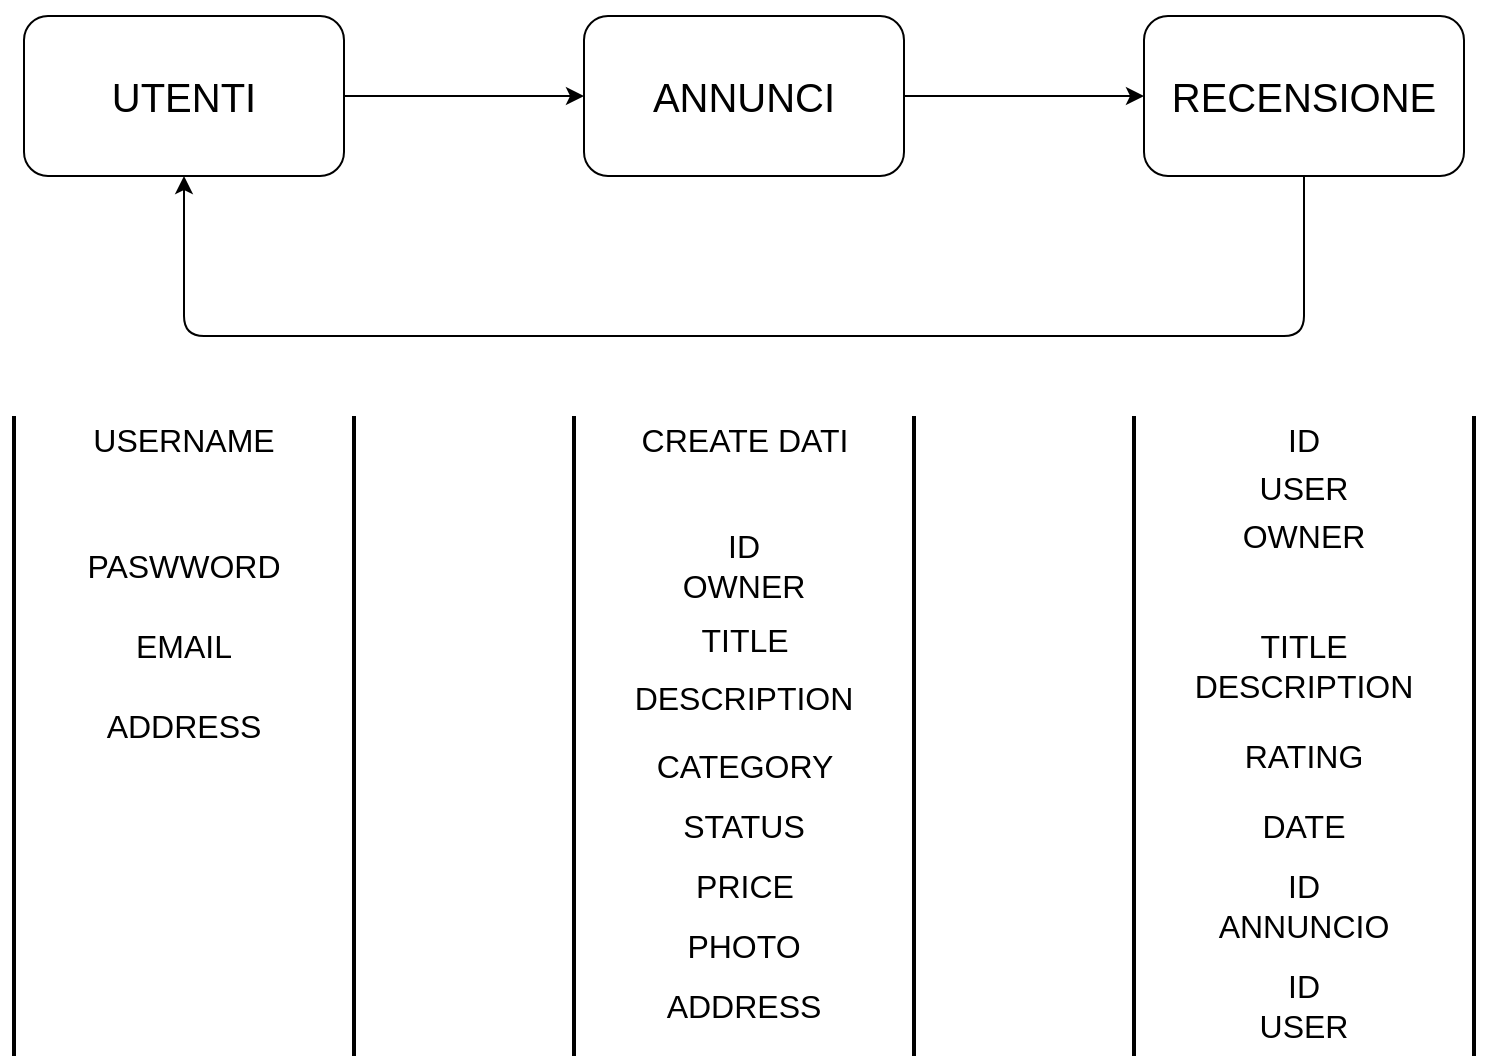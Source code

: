<mxfile>
    <diagram id="zw79dIP_LAbSVCWJIvov" name="Page-1">
        <mxGraphModel dx="1461" dy="564" grid="1" gridSize="10" guides="1" tooltips="1" connect="1" arrows="1" fold="1" page="1" pageScale="1" pageWidth="850" pageHeight="1100" math="0" shadow="0">
            <root>
                <mxCell id="0"/>
                <mxCell id="1" parent="0"/>
                <mxCell id="4" value="" style="edgeStyle=none;html=1;rounded=1;" edge="1" parent="1" source="2" target="3">
                    <mxGeometry relative="1" as="geometry"/>
                </mxCell>
                <mxCell id="5" style="edgeStyle=none;html=1;rounded=1;" edge="1" parent="1">
                    <mxGeometry relative="1" as="geometry">
                        <mxPoint x="200" y="120" as="targetPoint"/>
                        <mxPoint x="200" y="120" as="sourcePoint"/>
                    </mxGeometry>
                </mxCell>
                <mxCell id="11" style="edgeStyle=none;html=1;exitX=0.5;exitY=0;exitDx=0;exitDy=0;fontSize=20;entryX=0.5;entryY=0;entryDx=0;entryDy=0;entryPerimeter=0;rounded=1;" edge="1" parent="1" source="2" target="2">
                    <mxGeometry relative="1" as="geometry">
                        <mxPoint x="120" y="20" as="targetPoint"/>
                    </mxGeometry>
                </mxCell>
                <mxCell id="2" value="&lt;font style=&quot;font-size: 20px;&quot;&gt;UTENTI&lt;/font&gt;" style="rounded=1;whiteSpace=wrap;html=1;" vertex="1" parent="1">
                    <mxGeometry x="40" y="40" width="160" height="80" as="geometry"/>
                </mxCell>
                <mxCell id="7" value="" style="edgeStyle=none;html=1;rounded=1;" edge="1" parent="1" source="3" target="6">
                    <mxGeometry relative="1" as="geometry"/>
                </mxCell>
                <mxCell id="3" value="&lt;font style=&quot;font-size: 20px;&quot;&gt;ANNUNCI&lt;/font&gt;" style="whiteSpace=wrap;html=1;rounded=1;" vertex="1" parent="1">
                    <mxGeometry x="320" y="40" width="160" height="80" as="geometry"/>
                </mxCell>
                <mxCell id="15" style="edgeStyle=orthogonalEdgeStyle;html=1;exitX=0.5;exitY=1;exitDx=0;exitDy=0;fontSize=20;entryX=0.5;entryY=1;entryDx=0;entryDy=0;rounded=1;" edge="1" parent="1" source="6" target="2">
                    <mxGeometry relative="1" as="geometry">
                        <mxPoint x="120" y="190" as="targetPoint"/>
                        <Array as="points">
                            <mxPoint x="680" y="200"/>
                            <mxPoint x="120" y="200"/>
                        </Array>
                    </mxGeometry>
                </mxCell>
                <mxCell id="6" value="&lt;font style=&quot;font-size: 20px;&quot;&gt;RECENSIONE&lt;/font&gt;" style="whiteSpace=wrap;html=1;rounded=1;" vertex="1" parent="1">
                    <mxGeometry x="600" y="40" width="160" height="80" as="geometry"/>
                </mxCell>
                <mxCell id="16" value="" style="line;strokeWidth=2;direction=south;html=1;fontSize=20;rounded=1;" vertex="1" parent="1">
                    <mxGeometry x="30" y="240" width="10" height="320" as="geometry"/>
                </mxCell>
                <mxCell id="17" value="" style="line;strokeWidth=2;direction=south;html=1;fontSize=20;rounded=1;" vertex="1" parent="1">
                    <mxGeometry x="200" y="240" width="10" height="320" as="geometry"/>
                </mxCell>
                <mxCell id="18" value="" style="line;strokeWidth=2;direction=south;html=1;fontSize=20;rounded=1;" vertex="1" parent="1">
                    <mxGeometry x="480" y="240" width="10" height="320" as="geometry"/>
                </mxCell>
                <mxCell id="19" value="" style="line;strokeWidth=2;direction=south;html=1;fontSize=20;rounded=1;" vertex="1" parent="1">
                    <mxGeometry x="310" y="240" width="10" height="320" as="geometry"/>
                </mxCell>
                <mxCell id="20" value="" style="line;strokeWidth=2;direction=south;html=1;fontSize=20;rounded=1;" vertex="1" parent="1">
                    <mxGeometry x="760" y="240" width="10" height="320" as="geometry"/>
                </mxCell>
                <mxCell id="21" value="" style="line;strokeWidth=2;direction=south;html=1;fontSize=20;rounded=1;" vertex="1" parent="1">
                    <mxGeometry x="590" y="240" width="10" height="320" as="geometry"/>
                </mxCell>
                <mxCell id="23" value="&lt;font style=&quot;font-size: 16px;&quot;&gt;USERNAME&lt;/font&gt;" style="text;strokeColor=none;align=center;fillColor=none;html=1;verticalAlign=middle;whiteSpace=wrap;rounded=1;fontSize=21;" vertex="1" parent="1">
                    <mxGeometry x="90" y="230" width="60" height="40" as="geometry"/>
                </mxCell>
                <mxCell id="24" value="&lt;font style=&quot;font-size: 16px;&quot;&gt;CREATE DATI&lt;/font&gt;" style="text;html=1;align=center;verticalAlign=middle;resizable=0;points=[];autosize=1;strokeColor=none;fillColor=none;fontSize=21;rounded=1;" vertex="1" parent="1">
                    <mxGeometry x="335" y="230" width="130" height="40" as="geometry"/>
                </mxCell>
                <mxCell id="25" value="&lt;font style=&quot;font-size: 16px;&quot;&gt;TITLE&lt;br&gt;&lt;/font&gt;" style="text;html=1;align=center;verticalAlign=middle;resizable=0;points=[];autosize=1;strokeColor=none;fillColor=none;fontSize=21;rounded=1;" vertex="1" parent="1">
                    <mxGeometry x="365" y="330" width="70" height="40" as="geometry"/>
                </mxCell>
                <mxCell id="26" value="CATEGORY" style="text;html=1;align=center;verticalAlign=middle;resizable=0;points=[];autosize=1;strokeColor=none;fillColor=none;fontSize=16;rounded=1;" vertex="1" parent="1">
                    <mxGeometry x="345" y="400" width="110" height="30" as="geometry"/>
                </mxCell>
                <mxCell id="27" value="STATUS" style="text;strokeColor=none;align=center;fillColor=none;html=1;verticalAlign=middle;whiteSpace=wrap;rounded=1;fontSize=16;" vertex="1" parent="1">
                    <mxGeometry x="370" y="430" width="60" height="30" as="geometry"/>
                </mxCell>
                <mxCell id="28" value="PRICE" style="text;html=1;align=center;verticalAlign=middle;resizable=0;points=[];autosize=1;strokeColor=none;fillColor=none;fontSize=16;rounded=1;" vertex="1" parent="1">
                    <mxGeometry x="365" y="460" width="70" height="30" as="geometry"/>
                </mxCell>
                <mxCell id="29" value="PASWWORD" style="text;strokeColor=none;align=center;fillColor=none;html=1;verticalAlign=middle;whiteSpace=wrap;rounded=1;fontSize=16;" vertex="1" parent="1">
                    <mxGeometry x="90" y="300" width="60" height="30" as="geometry"/>
                </mxCell>
                <mxCell id="30" value="EMAIL" style="text;strokeColor=none;align=center;fillColor=none;html=1;verticalAlign=middle;whiteSpace=wrap;rounded=1;fontSize=16;" vertex="1" parent="1">
                    <mxGeometry x="90" y="340" width="60" height="30" as="geometry"/>
                </mxCell>
                <mxCell id="31" value="ADDRESS" style="text;strokeColor=none;align=center;fillColor=none;html=1;verticalAlign=middle;whiteSpace=wrap;rounded=1;fontSize=16;" vertex="1" parent="1">
                    <mxGeometry x="90" y="380" width="60" height="30" as="geometry"/>
                </mxCell>
                <mxCell id="32" value="PHOTO" style="text;strokeColor=none;align=center;fillColor=none;html=1;verticalAlign=middle;whiteSpace=wrap;rounded=1;fontSize=16;" vertex="1" parent="1">
                    <mxGeometry x="370" y="490" width="60" height="30" as="geometry"/>
                </mxCell>
                <mxCell id="34" value="ADDRESS&lt;br&gt;" style="text;strokeColor=none;align=center;fillColor=none;html=1;verticalAlign=middle;whiteSpace=wrap;rounded=1;fontSize=16;" vertex="1" parent="1">
                    <mxGeometry x="370" y="520" width="60" height="30" as="geometry"/>
                </mxCell>
                <mxCell id="35" value="&lt;span style=&quot;font-family: Helvetica; font-size: 16px;&quot;&gt;DESCRIPTION&lt;/span&gt;" style="text;strokeColor=none;align=center;fillColor=none;html=1;verticalAlign=middle;whiteSpace=wrap;rounded=0;sketch=1;hachureGap=4;jiggle=2;curveFitting=1;fontFamily=Architects Daughter;fontSource=https%3A%2F%2Ffonts.googleapis.com%2Fcss%3Ffamily%3DArchitects%2BDaughter;fontSize=20;" vertex="1" parent="1">
                    <mxGeometry x="370" y="365" width="60" height="30" as="geometry"/>
                </mxCell>
                <mxCell id="36" value="&lt;font style=&quot;font-size: 16px;&quot; face=&quot;Helvetica&quot;&gt;ID USER OWNER&lt;/font&gt;" style="text;strokeColor=none;align=center;fillColor=none;html=1;verticalAlign=middle;whiteSpace=wrap;rounded=0;sketch=1;hachureGap=4;jiggle=2;curveFitting=1;fontFamily=Architects Daughter;fontSource=https%3A%2F%2Ffonts.googleapis.com%2Fcss%3Ffamily%3DArchitects%2BDaughter;fontSize=20;" vertex="1" parent="1">
                    <mxGeometry x="650" y="260" width="60" height="30" as="geometry"/>
                </mxCell>
                <mxCell id="39" value="TITLE&lt;br&gt;DESCRIPTION" style="text;strokeColor=none;align=center;fillColor=none;html=1;verticalAlign=middle;whiteSpace=wrap;rounded=0;sketch=1;hachureGap=4;jiggle=2;curveFitting=1;fontFamily=Helvetica;fontSize=16;" vertex="1" parent="1">
                    <mxGeometry x="650" y="350" width="60" height="30" as="geometry"/>
                </mxCell>
                <mxCell id="40" value="RATING" style="text;strokeColor=none;align=center;fillColor=none;html=1;verticalAlign=middle;whiteSpace=wrap;rounded=0;sketch=1;hachureGap=4;jiggle=2;curveFitting=1;fontFamily=Helvetica;fontSize=16;" vertex="1" parent="1">
                    <mxGeometry x="650" y="395" width="60" height="30" as="geometry"/>
                </mxCell>
                <mxCell id="41" value="DATE" style="text;strokeColor=none;align=center;fillColor=none;html=1;verticalAlign=middle;whiteSpace=wrap;rounded=0;sketch=1;hachureGap=4;jiggle=2;curveFitting=1;fontFamily=Helvetica;fontSize=16;" vertex="1" parent="1">
                    <mxGeometry x="650" y="430" width="60" height="30" as="geometry"/>
                </mxCell>
                <mxCell id="42" value="ID ANNUNCIO" style="text;strokeColor=none;align=center;fillColor=none;html=1;verticalAlign=middle;whiteSpace=wrap;rounded=0;sketch=1;hachureGap=4;jiggle=2;curveFitting=1;fontFamily=Helvetica;fontSize=16;" vertex="1" parent="1">
                    <mxGeometry x="650" y="470" width="60" height="30" as="geometry"/>
                </mxCell>
                <mxCell id="48" value="ID OWNER" style="text;strokeColor=none;align=center;fillColor=none;html=1;verticalAlign=middle;whiteSpace=wrap;rounded=0;sketch=1;hachureGap=4;jiggle=2;curveFitting=1;fontFamily=Helvetica;fontSize=16;" vertex="1" parent="1">
                    <mxGeometry x="370" y="300" width="60" height="30" as="geometry"/>
                </mxCell>
                <mxCell id="55" value="ID USER&lt;br&gt;" style="text;strokeColor=none;align=center;fillColor=none;html=1;verticalAlign=middle;whiteSpace=wrap;rounded=0;sketch=1;hachureGap=4;jiggle=2;curveFitting=1;fontFamily=Helvetica;fontSize=16;" vertex="1" parent="1">
                    <mxGeometry x="650" y="520" width="60" height="30" as="geometry"/>
                </mxCell>
            </root>
        </mxGraphModel>
    </diagram>
</mxfile>